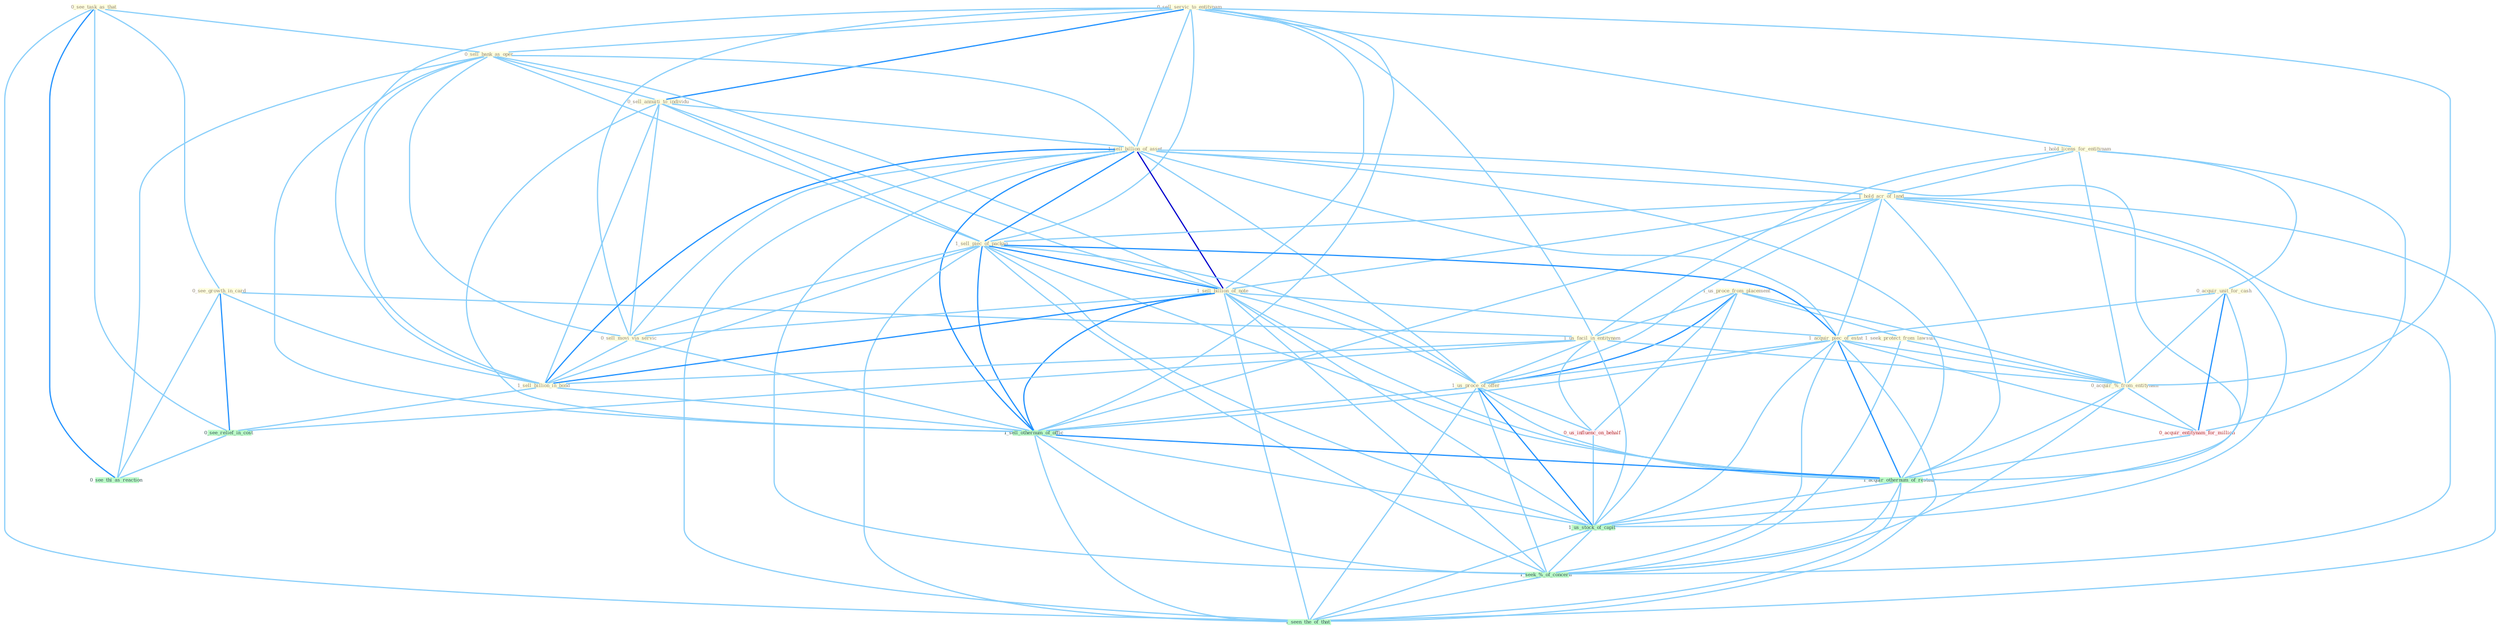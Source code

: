 Graph G{ 
    node
    [shape=polygon,style=filled,width=.5,height=.06,color="#BDFCC9",fixedsize=true,fontsize=4,
    fontcolor="#2f4f4f"];
    {node
    [color="#ffffe0", fontcolor="#8b7d6b"] "1_us_proce_from_placement " "0_sell_servic_to_entitynam " "0_see_task_as_that " "1_hold_licens_for_entitynam " "0_sell_bank_as_oper " "0_sell_annuiti_to_individu " "0_see_growth_in_card " "1_sell_billion_of_asset " "0_acquir_unit_for_cash " "1_hold_acr_of_land " "1_sell_piec_of_packag " "1_seek_protect_from_lawsuit " "1_sell_billion_of_note " "1_acquir_piec_of_estat " "0_sell_movi_via_servic " "1_us_facil_in_entitynam " "1_sell_billion_in_bond " "0_acquir_%_from_entitynam " "1_us_proce_of_offer "}
{node [color="#fff0f5", fontcolor="#b22222"] "0_acquir_entitynam_for_million " "0_us_influenc_on_behalf "}
edge [color="#B0E2FF"];

	"1_us_proce_from_placement " -- "1_seek_protect_from_lawsuit " [w="1", color="#87cefa" ];
	"1_us_proce_from_placement " -- "1_us_facil_in_entitynam " [w="1", color="#87cefa" ];
	"1_us_proce_from_placement " -- "0_acquir_%_from_entitynam " [w="1", color="#87cefa" ];
	"1_us_proce_from_placement " -- "1_us_proce_of_offer " [w="2", color="#1e90ff" , len=0.8];
	"1_us_proce_from_placement " -- "0_us_influenc_on_behalf " [w="1", color="#87cefa" ];
	"1_us_proce_from_placement " -- "1_us_stock_of_capit " [w="1", color="#87cefa" ];
	"0_sell_servic_to_entitynam " -- "1_hold_licens_for_entitynam " [w="1", color="#87cefa" ];
	"0_sell_servic_to_entitynam " -- "0_sell_bank_as_oper " [w="1", color="#87cefa" ];
	"0_sell_servic_to_entitynam " -- "0_sell_annuiti_to_individu " [w="2", color="#1e90ff" , len=0.8];
	"0_sell_servic_to_entitynam " -- "1_sell_billion_of_asset " [w="1", color="#87cefa" ];
	"0_sell_servic_to_entitynam " -- "1_sell_piec_of_packag " [w="1", color="#87cefa" ];
	"0_sell_servic_to_entitynam " -- "1_sell_billion_of_note " [w="1", color="#87cefa" ];
	"0_sell_servic_to_entitynam " -- "0_sell_movi_via_servic " [w="1", color="#87cefa" ];
	"0_sell_servic_to_entitynam " -- "1_us_facil_in_entitynam " [w="1", color="#87cefa" ];
	"0_sell_servic_to_entitynam " -- "1_sell_billion_in_bond " [w="1", color="#87cefa" ];
	"0_sell_servic_to_entitynam " -- "0_acquir_%_from_entitynam " [w="1", color="#87cefa" ];
	"0_sell_servic_to_entitynam " -- "1_sell_othernum_of_offic " [w="1", color="#87cefa" ];
	"0_see_task_as_that " -- "0_sell_bank_as_oper " [w="1", color="#87cefa" ];
	"0_see_task_as_that " -- "0_see_growth_in_card " [w="1", color="#87cefa" ];
	"0_see_task_as_that " -- "0_see_relief_in_cost " [w="1", color="#87cefa" ];
	"0_see_task_as_that " -- "0_see_thi_as_reaction " [w="2", color="#1e90ff" , len=0.8];
	"0_see_task_as_that " -- "1_seen_the_of_that " [w="1", color="#87cefa" ];
	"1_hold_licens_for_entitynam " -- "0_acquir_unit_for_cash " [w="1", color="#87cefa" ];
	"1_hold_licens_for_entitynam " -- "1_hold_acr_of_land " [w="1", color="#87cefa" ];
	"1_hold_licens_for_entitynam " -- "1_us_facil_in_entitynam " [w="1", color="#87cefa" ];
	"1_hold_licens_for_entitynam " -- "0_acquir_%_from_entitynam " [w="1", color="#87cefa" ];
	"1_hold_licens_for_entitynam " -- "0_acquir_entitynam_for_million " [w="1", color="#87cefa" ];
	"0_sell_bank_as_oper " -- "0_sell_annuiti_to_individu " [w="1", color="#87cefa" ];
	"0_sell_bank_as_oper " -- "1_sell_billion_of_asset " [w="1", color="#87cefa" ];
	"0_sell_bank_as_oper " -- "1_sell_piec_of_packag " [w="1", color="#87cefa" ];
	"0_sell_bank_as_oper " -- "1_sell_billion_of_note " [w="1", color="#87cefa" ];
	"0_sell_bank_as_oper " -- "0_sell_movi_via_servic " [w="1", color="#87cefa" ];
	"0_sell_bank_as_oper " -- "1_sell_billion_in_bond " [w="1", color="#87cefa" ];
	"0_sell_bank_as_oper " -- "1_sell_othernum_of_offic " [w="1", color="#87cefa" ];
	"0_sell_bank_as_oper " -- "0_see_thi_as_reaction " [w="1", color="#87cefa" ];
	"0_sell_annuiti_to_individu " -- "1_sell_billion_of_asset " [w="1", color="#87cefa" ];
	"0_sell_annuiti_to_individu " -- "1_sell_piec_of_packag " [w="1", color="#87cefa" ];
	"0_sell_annuiti_to_individu " -- "1_sell_billion_of_note " [w="1", color="#87cefa" ];
	"0_sell_annuiti_to_individu " -- "0_sell_movi_via_servic " [w="1", color="#87cefa" ];
	"0_sell_annuiti_to_individu " -- "1_sell_billion_in_bond " [w="1", color="#87cefa" ];
	"0_sell_annuiti_to_individu " -- "1_sell_othernum_of_offic " [w="1", color="#87cefa" ];
	"0_see_growth_in_card " -- "1_us_facil_in_entitynam " [w="1", color="#87cefa" ];
	"0_see_growth_in_card " -- "1_sell_billion_in_bond " [w="1", color="#87cefa" ];
	"0_see_growth_in_card " -- "0_see_relief_in_cost " [w="2", color="#1e90ff" , len=0.8];
	"0_see_growth_in_card " -- "0_see_thi_as_reaction " [w="1", color="#87cefa" ];
	"1_sell_billion_of_asset " -- "1_hold_acr_of_land " [w="1", color="#87cefa" ];
	"1_sell_billion_of_asset " -- "1_sell_piec_of_packag " [w="2", color="#1e90ff" , len=0.8];
	"1_sell_billion_of_asset " -- "1_sell_billion_of_note " [w="3", color="#0000cd" , len=0.6];
	"1_sell_billion_of_asset " -- "1_acquir_piec_of_estat " [w="1", color="#87cefa" ];
	"1_sell_billion_of_asset " -- "0_sell_movi_via_servic " [w="1", color="#87cefa" ];
	"1_sell_billion_of_asset " -- "1_sell_billion_in_bond " [w="2", color="#1e90ff" , len=0.8];
	"1_sell_billion_of_asset " -- "1_us_proce_of_offer " [w="1", color="#87cefa" ];
	"1_sell_billion_of_asset " -- "1_sell_othernum_of_offic " [w="2", color="#1e90ff" , len=0.8];
	"1_sell_billion_of_asset " -- "1_acquir_othernum_of_restaur " [w="1", color="#87cefa" ];
	"1_sell_billion_of_asset " -- "1_us_stock_of_capit " [w="1", color="#87cefa" ];
	"1_sell_billion_of_asset " -- "1_seek_%_of_concern " [w="1", color="#87cefa" ];
	"1_sell_billion_of_asset " -- "1_seen_the_of_that " [w="1", color="#87cefa" ];
	"0_acquir_unit_for_cash " -- "1_acquir_piec_of_estat " [w="1", color="#87cefa" ];
	"0_acquir_unit_for_cash " -- "0_acquir_%_from_entitynam " [w="1", color="#87cefa" ];
	"0_acquir_unit_for_cash " -- "0_acquir_entitynam_for_million " [w="2", color="#1e90ff" , len=0.8];
	"0_acquir_unit_for_cash " -- "1_acquir_othernum_of_restaur " [w="1", color="#87cefa" ];
	"1_hold_acr_of_land " -- "1_sell_piec_of_packag " [w="1", color="#87cefa" ];
	"1_hold_acr_of_land " -- "1_sell_billion_of_note " [w="1", color="#87cefa" ];
	"1_hold_acr_of_land " -- "1_acquir_piec_of_estat " [w="1", color="#87cefa" ];
	"1_hold_acr_of_land " -- "1_us_proce_of_offer " [w="1", color="#87cefa" ];
	"1_hold_acr_of_land " -- "1_sell_othernum_of_offic " [w="1", color="#87cefa" ];
	"1_hold_acr_of_land " -- "1_acquir_othernum_of_restaur " [w="1", color="#87cefa" ];
	"1_hold_acr_of_land " -- "1_us_stock_of_capit " [w="1", color="#87cefa" ];
	"1_hold_acr_of_land " -- "1_seek_%_of_concern " [w="1", color="#87cefa" ];
	"1_hold_acr_of_land " -- "1_seen_the_of_that " [w="1", color="#87cefa" ];
	"1_sell_piec_of_packag " -- "1_sell_billion_of_note " [w="2", color="#1e90ff" , len=0.8];
	"1_sell_piec_of_packag " -- "1_acquir_piec_of_estat " [w="2", color="#1e90ff" , len=0.8];
	"1_sell_piec_of_packag " -- "0_sell_movi_via_servic " [w="1", color="#87cefa" ];
	"1_sell_piec_of_packag " -- "1_sell_billion_in_bond " [w="1", color="#87cefa" ];
	"1_sell_piec_of_packag " -- "1_us_proce_of_offer " [w="1", color="#87cefa" ];
	"1_sell_piec_of_packag " -- "1_sell_othernum_of_offic " [w="2", color="#1e90ff" , len=0.8];
	"1_sell_piec_of_packag " -- "1_acquir_othernum_of_restaur " [w="1", color="#87cefa" ];
	"1_sell_piec_of_packag " -- "1_us_stock_of_capit " [w="1", color="#87cefa" ];
	"1_sell_piec_of_packag " -- "1_seek_%_of_concern " [w="1", color="#87cefa" ];
	"1_sell_piec_of_packag " -- "1_seen_the_of_that " [w="1", color="#87cefa" ];
	"1_seek_protect_from_lawsuit " -- "0_acquir_%_from_entitynam " [w="1", color="#87cefa" ];
	"1_seek_protect_from_lawsuit " -- "1_seek_%_of_concern " [w="1", color="#87cefa" ];
	"1_sell_billion_of_note " -- "1_acquir_piec_of_estat " [w="1", color="#87cefa" ];
	"1_sell_billion_of_note " -- "0_sell_movi_via_servic " [w="1", color="#87cefa" ];
	"1_sell_billion_of_note " -- "1_sell_billion_in_bond " [w="2", color="#1e90ff" , len=0.8];
	"1_sell_billion_of_note " -- "1_us_proce_of_offer " [w="1", color="#87cefa" ];
	"1_sell_billion_of_note " -- "1_sell_othernum_of_offic " [w="2", color="#1e90ff" , len=0.8];
	"1_sell_billion_of_note " -- "1_acquir_othernum_of_restaur " [w="1", color="#87cefa" ];
	"1_sell_billion_of_note " -- "1_us_stock_of_capit " [w="1", color="#87cefa" ];
	"1_sell_billion_of_note " -- "1_seek_%_of_concern " [w="1", color="#87cefa" ];
	"1_sell_billion_of_note " -- "1_seen_the_of_that " [w="1", color="#87cefa" ];
	"1_acquir_piec_of_estat " -- "0_acquir_%_from_entitynam " [w="1", color="#87cefa" ];
	"1_acquir_piec_of_estat " -- "1_us_proce_of_offer " [w="1", color="#87cefa" ];
	"1_acquir_piec_of_estat " -- "0_acquir_entitynam_for_million " [w="1", color="#87cefa" ];
	"1_acquir_piec_of_estat " -- "1_sell_othernum_of_offic " [w="1", color="#87cefa" ];
	"1_acquir_piec_of_estat " -- "1_acquir_othernum_of_restaur " [w="2", color="#1e90ff" , len=0.8];
	"1_acquir_piec_of_estat " -- "1_us_stock_of_capit " [w="1", color="#87cefa" ];
	"1_acquir_piec_of_estat " -- "1_seek_%_of_concern " [w="1", color="#87cefa" ];
	"1_acquir_piec_of_estat " -- "1_seen_the_of_that " [w="1", color="#87cefa" ];
	"0_sell_movi_via_servic " -- "1_sell_billion_in_bond " [w="1", color="#87cefa" ];
	"0_sell_movi_via_servic " -- "1_sell_othernum_of_offic " [w="1", color="#87cefa" ];
	"1_us_facil_in_entitynam " -- "1_sell_billion_in_bond " [w="1", color="#87cefa" ];
	"1_us_facil_in_entitynam " -- "0_acquir_%_from_entitynam " [w="1", color="#87cefa" ];
	"1_us_facil_in_entitynam " -- "1_us_proce_of_offer " [w="1", color="#87cefa" ];
	"1_us_facil_in_entitynam " -- "0_us_influenc_on_behalf " [w="1", color="#87cefa" ];
	"1_us_facil_in_entitynam " -- "0_see_relief_in_cost " [w="1", color="#87cefa" ];
	"1_us_facil_in_entitynam " -- "1_us_stock_of_capit " [w="1", color="#87cefa" ];
	"1_sell_billion_in_bond " -- "1_sell_othernum_of_offic " [w="1", color="#87cefa" ];
	"1_sell_billion_in_bond " -- "0_see_relief_in_cost " [w="1", color="#87cefa" ];
	"0_acquir_%_from_entitynam " -- "0_acquir_entitynam_for_million " [w="1", color="#87cefa" ];
	"0_acquir_%_from_entitynam " -- "1_acquir_othernum_of_restaur " [w="1", color="#87cefa" ];
	"0_acquir_%_from_entitynam " -- "1_seek_%_of_concern " [w="1", color="#87cefa" ];
	"1_us_proce_of_offer " -- "1_sell_othernum_of_offic " [w="1", color="#87cefa" ];
	"1_us_proce_of_offer " -- "0_us_influenc_on_behalf " [w="1", color="#87cefa" ];
	"1_us_proce_of_offer " -- "1_acquir_othernum_of_restaur " [w="1", color="#87cefa" ];
	"1_us_proce_of_offer " -- "1_us_stock_of_capit " [w="2", color="#1e90ff" , len=0.8];
	"1_us_proce_of_offer " -- "1_seek_%_of_concern " [w="1", color="#87cefa" ];
	"1_us_proce_of_offer " -- "1_seen_the_of_that " [w="1", color="#87cefa" ];
	"0_acquir_entitynam_for_million " -- "1_acquir_othernum_of_restaur " [w="1", color="#87cefa" ];
	"1_sell_othernum_of_offic " -- "1_acquir_othernum_of_restaur " [w="2", color="#1e90ff" , len=0.8];
	"1_sell_othernum_of_offic " -- "1_us_stock_of_capit " [w="1", color="#87cefa" ];
	"1_sell_othernum_of_offic " -- "1_seek_%_of_concern " [w="1", color="#87cefa" ];
	"1_sell_othernum_of_offic " -- "1_seen_the_of_that " [w="1", color="#87cefa" ];
	"0_us_influenc_on_behalf " -- "1_us_stock_of_capit " [w="1", color="#87cefa" ];
	"0_see_relief_in_cost " -- "0_see_thi_as_reaction " [w="1", color="#87cefa" ];
	"1_acquir_othernum_of_restaur " -- "1_us_stock_of_capit " [w="1", color="#87cefa" ];
	"1_acquir_othernum_of_restaur " -- "1_seek_%_of_concern " [w="1", color="#87cefa" ];
	"1_acquir_othernum_of_restaur " -- "1_seen_the_of_that " [w="1", color="#87cefa" ];
	"1_us_stock_of_capit " -- "1_seek_%_of_concern " [w="1", color="#87cefa" ];
	"1_us_stock_of_capit " -- "1_seen_the_of_that " [w="1", color="#87cefa" ];
	"1_seek_%_of_concern " -- "1_seen_the_of_that " [w="1", color="#87cefa" ];
}